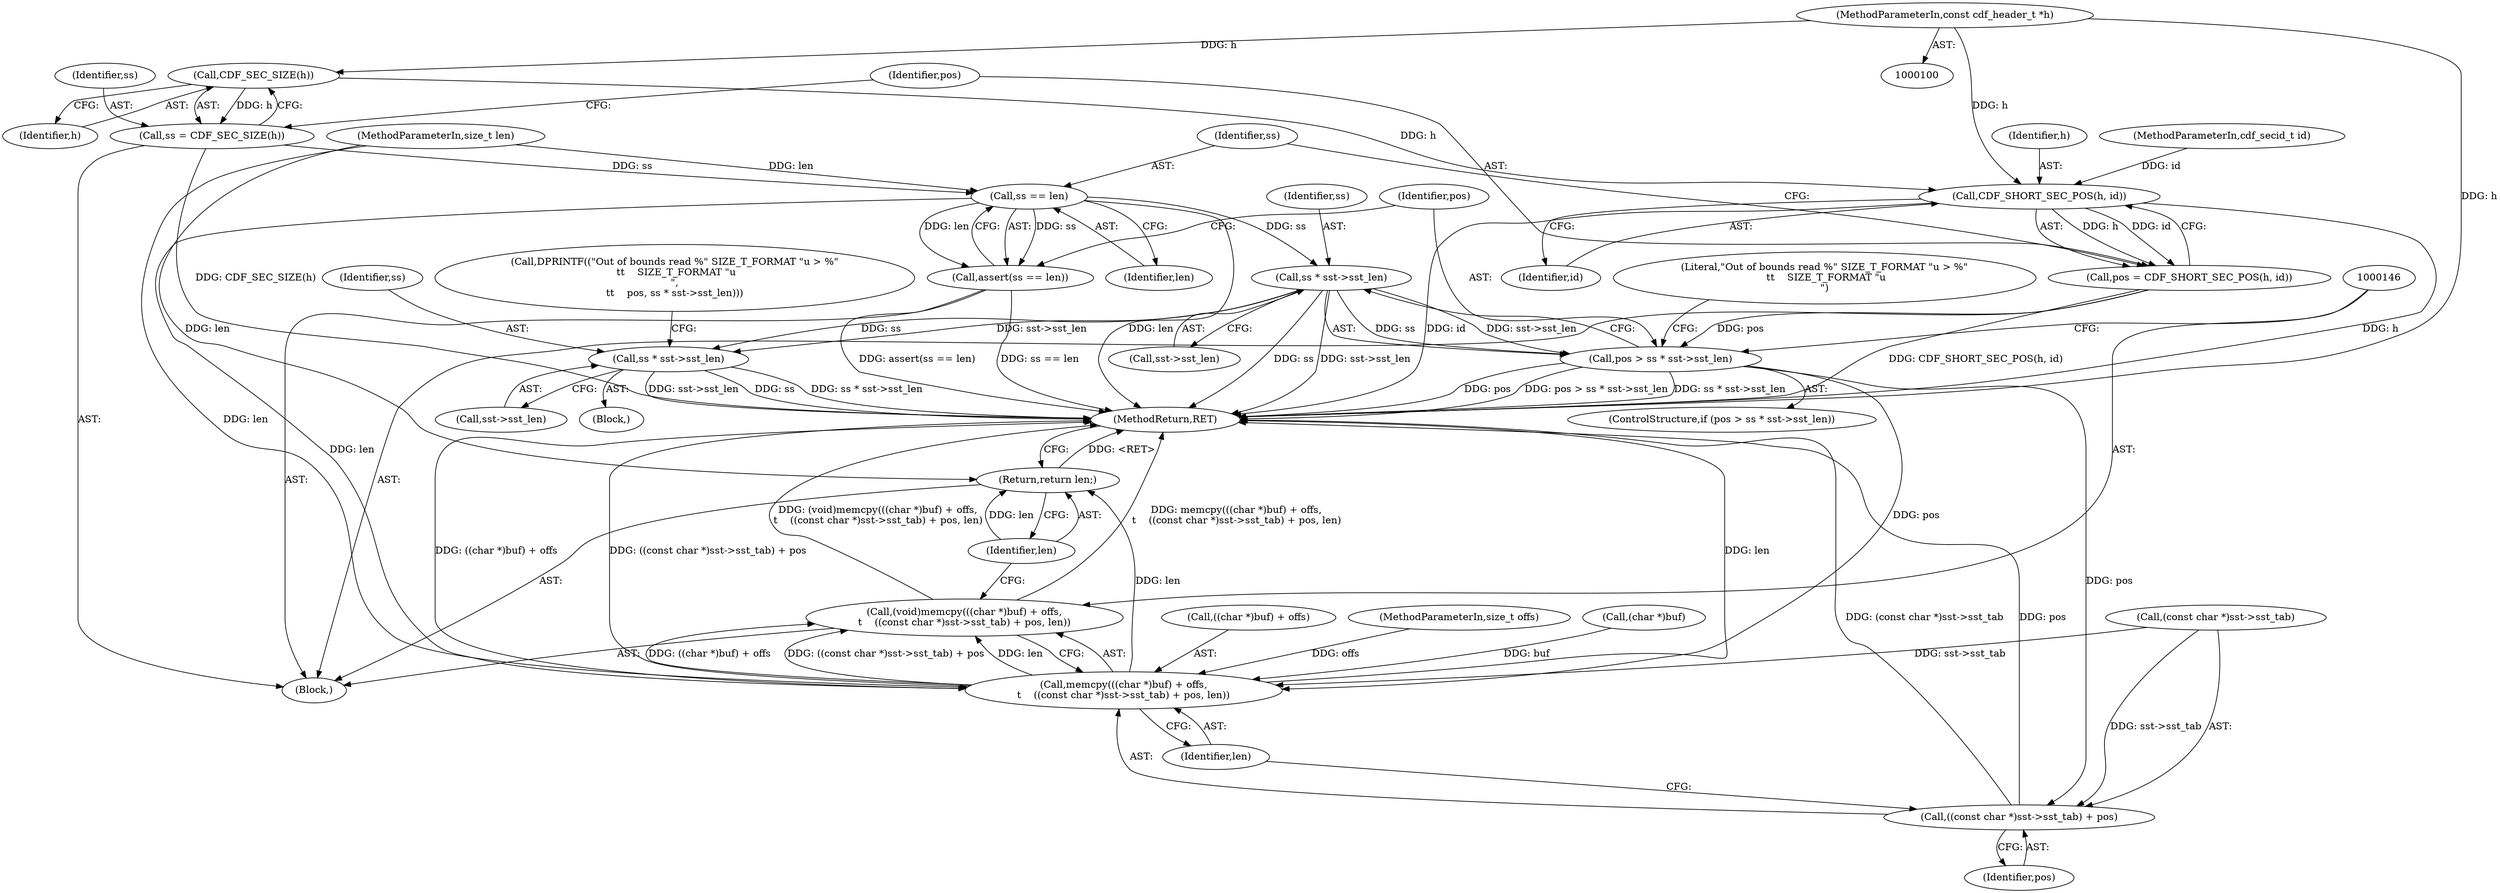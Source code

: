 digraph "1_file_1aec04dbf8a24b8a6ba64c4f74efa0628e36db0b_0@pointer" {
"1000105" [label="(MethodParameterIn,const cdf_header_t *h)"];
"1000111" [label="(Call,CDF_SEC_SIZE(h))"];
"1000109" [label="(Call,ss = CDF_SEC_SIZE(h))"];
"1000120" [label="(Call,ss == len)"];
"1000119" [label="(Call,assert(ss == len))"];
"1000126" [label="(Call,ss * sst->sst_len)"];
"1000124" [label="(Call,pos > ss * sst->sst_len)"];
"1000147" [label="(Call,memcpy(((char *)buf) + offs,\n\t    ((const char *)sst->sst_tab) + pos, len))"];
"1000145" [label="(Call,(void)memcpy(((char *)buf) + offs,\n\t    ((const char *)sst->sst_tab) + pos, len))"];
"1000161" [label="(Return,return len;)"];
"1000153" [label="(Call,((const char *)sst->sst_tab) + pos)"];
"1000137" [label="(Call,ss * sst->sst_len)"];
"1000116" [label="(Call,CDF_SHORT_SEC_POS(h, id))"];
"1000114" [label="(Call,pos = CDF_SHORT_SEC_POS(h, id))"];
"1000104" [label="(MethodParameterIn,size_t len)"];
"1000125" [label="(Identifier,pos)"];
"1000110" [label="(Identifier,ss)"];
"1000154" [label="(Call,(const char *)sst->sst_tab)"];
"1000148" [label="(Call,((char *)buf) + offs)"];
"1000116" [label="(Call,CDF_SHORT_SEC_POS(h, id))"];
"1000117" [label="(Identifier,h)"];
"1000109" [label="(Call,ss = CDF_SEC_SIZE(h))"];
"1000159" [label="(Identifier,pos)"];
"1000161" [label="(Return,return len;)"];
"1000128" [label="(Call,sst->sst_len)"];
"1000147" [label="(Call,memcpy(((char *)buf) + offs,\n\t    ((const char *)sst->sst_tab) + pos, len))"];
"1000139" [label="(Call,sst->sst_len)"];
"1000112" [label="(Identifier,h)"];
"1000138" [label="(Identifier,ss)"];
"1000145" [label="(Call,(void)memcpy(((char *)buf) + offs,\n\t    ((const char *)sst->sst_tab) + pos, len))"];
"1000103" [label="(MethodParameterIn,size_t offs)"];
"1000127" [label="(Identifier,ss)"];
"1000119" [label="(Call,assert(ss == len))"];
"1000121" [label="(Identifier,ss)"];
"1000122" [label="(Identifier,len)"];
"1000114" [label="(Call,pos = CDF_SHORT_SEC_POS(h, id))"];
"1000153" [label="(Call,((const char *)sst->sst_tab) + pos)"];
"1000135" [label="(Block,)"];
"1000132" [label="(Call,DPRINTF((\"Out of bounds read %\" SIZE_T_FORMAT \"u > %\"\n \t\t    SIZE_T_FORMAT \"u\n\",\n\t\t    pos, ss * sst->sst_len)))"];
"1000124" [label="(Call,pos > ss * sst->sst_len)"];
"1000118" [label="(Identifier,id)"];
"1000149" [label="(Call,(char *)buf)"];
"1000163" [label="(MethodReturn,RET)"];
"1000160" [label="(Identifier,len)"];
"1000162" [label="(Identifier,len)"];
"1000107" [label="(Block,)"];
"1000111" [label="(Call,CDF_SEC_SIZE(h))"];
"1000120" [label="(Call,ss == len)"];
"1000123" [label="(ControlStructure,if (pos > ss * sst->sst_len))"];
"1000134" [label="(Literal,\"Out of bounds read %\" SIZE_T_FORMAT \"u > %\"\n \t\t    SIZE_T_FORMAT \"u\n\")"];
"1000137" [label="(Call,ss * sst->sst_len)"];
"1000105" [label="(MethodParameterIn,const cdf_header_t *h)"];
"1000106" [label="(MethodParameterIn,cdf_secid_t id)"];
"1000115" [label="(Identifier,pos)"];
"1000126" [label="(Call,ss * sst->sst_len)"];
"1000105" -> "1000100"  [label="AST: "];
"1000105" -> "1000163"  [label="DDG: h"];
"1000105" -> "1000111"  [label="DDG: h"];
"1000105" -> "1000116"  [label="DDG: h"];
"1000111" -> "1000109"  [label="AST: "];
"1000111" -> "1000112"  [label="CFG: "];
"1000112" -> "1000111"  [label="AST: "];
"1000109" -> "1000111"  [label="CFG: "];
"1000111" -> "1000109"  [label="DDG: h"];
"1000111" -> "1000116"  [label="DDG: h"];
"1000109" -> "1000107"  [label="AST: "];
"1000110" -> "1000109"  [label="AST: "];
"1000115" -> "1000109"  [label="CFG: "];
"1000109" -> "1000163"  [label="DDG: CDF_SEC_SIZE(h)"];
"1000109" -> "1000120"  [label="DDG: ss"];
"1000120" -> "1000119"  [label="AST: "];
"1000120" -> "1000122"  [label="CFG: "];
"1000121" -> "1000120"  [label="AST: "];
"1000122" -> "1000120"  [label="AST: "];
"1000119" -> "1000120"  [label="CFG: "];
"1000120" -> "1000163"  [label="DDG: len"];
"1000120" -> "1000119"  [label="DDG: ss"];
"1000120" -> "1000119"  [label="DDG: len"];
"1000104" -> "1000120"  [label="DDG: len"];
"1000120" -> "1000126"  [label="DDG: ss"];
"1000120" -> "1000147"  [label="DDG: len"];
"1000119" -> "1000107"  [label="AST: "];
"1000125" -> "1000119"  [label="CFG: "];
"1000119" -> "1000163"  [label="DDG: assert(ss == len)"];
"1000119" -> "1000163"  [label="DDG: ss == len"];
"1000126" -> "1000124"  [label="AST: "];
"1000126" -> "1000128"  [label="CFG: "];
"1000127" -> "1000126"  [label="AST: "];
"1000128" -> "1000126"  [label="AST: "];
"1000124" -> "1000126"  [label="CFG: "];
"1000126" -> "1000163"  [label="DDG: ss"];
"1000126" -> "1000163"  [label="DDG: sst->sst_len"];
"1000126" -> "1000124"  [label="DDG: ss"];
"1000126" -> "1000124"  [label="DDG: sst->sst_len"];
"1000126" -> "1000137"  [label="DDG: ss"];
"1000126" -> "1000137"  [label="DDG: sst->sst_len"];
"1000124" -> "1000123"  [label="AST: "];
"1000125" -> "1000124"  [label="AST: "];
"1000134" -> "1000124"  [label="CFG: "];
"1000146" -> "1000124"  [label="CFG: "];
"1000124" -> "1000163"  [label="DDG: ss * sst->sst_len"];
"1000124" -> "1000163"  [label="DDG: pos"];
"1000124" -> "1000163"  [label="DDG: pos > ss * sst->sst_len"];
"1000114" -> "1000124"  [label="DDG: pos"];
"1000124" -> "1000147"  [label="DDG: pos"];
"1000124" -> "1000153"  [label="DDG: pos"];
"1000147" -> "1000145"  [label="AST: "];
"1000147" -> "1000160"  [label="CFG: "];
"1000148" -> "1000147"  [label="AST: "];
"1000153" -> "1000147"  [label="AST: "];
"1000160" -> "1000147"  [label="AST: "];
"1000145" -> "1000147"  [label="CFG: "];
"1000147" -> "1000163"  [label="DDG: len"];
"1000147" -> "1000163"  [label="DDG: ((char *)buf) + offs"];
"1000147" -> "1000163"  [label="DDG: ((const char *)sst->sst_tab) + pos"];
"1000147" -> "1000145"  [label="DDG: ((char *)buf) + offs"];
"1000147" -> "1000145"  [label="DDG: ((const char *)sst->sst_tab) + pos"];
"1000147" -> "1000145"  [label="DDG: len"];
"1000149" -> "1000147"  [label="DDG: buf"];
"1000103" -> "1000147"  [label="DDG: offs"];
"1000154" -> "1000147"  [label="DDG: sst->sst_tab"];
"1000104" -> "1000147"  [label="DDG: len"];
"1000147" -> "1000161"  [label="DDG: len"];
"1000145" -> "1000107"  [label="AST: "];
"1000146" -> "1000145"  [label="AST: "];
"1000162" -> "1000145"  [label="CFG: "];
"1000145" -> "1000163"  [label="DDG: (void)memcpy(((char *)buf) + offs,\n\t    ((const char *)sst->sst_tab) + pos, len)"];
"1000145" -> "1000163"  [label="DDG: memcpy(((char *)buf) + offs,\n\t    ((const char *)sst->sst_tab) + pos, len)"];
"1000161" -> "1000107"  [label="AST: "];
"1000161" -> "1000162"  [label="CFG: "];
"1000162" -> "1000161"  [label="AST: "];
"1000163" -> "1000161"  [label="CFG: "];
"1000161" -> "1000163"  [label="DDG: <RET>"];
"1000162" -> "1000161"  [label="DDG: len"];
"1000104" -> "1000161"  [label="DDG: len"];
"1000153" -> "1000159"  [label="CFG: "];
"1000154" -> "1000153"  [label="AST: "];
"1000159" -> "1000153"  [label="AST: "];
"1000160" -> "1000153"  [label="CFG: "];
"1000153" -> "1000163"  [label="DDG: (const char *)sst->sst_tab"];
"1000153" -> "1000163"  [label="DDG: pos"];
"1000154" -> "1000153"  [label="DDG: sst->sst_tab"];
"1000137" -> "1000135"  [label="AST: "];
"1000137" -> "1000139"  [label="CFG: "];
"1000138" -> "1000137"  [label="AST: "];
"1000139" -> "1000137"  [label="AST: "];
"1000132" -> "1000137"  [label="CFG: "];
"1000137" -> "1000163"  [label="DDG: sst->sst_len"];
"1000137" -> "1000163"  [label="DDG: ss"];
"1000137" -> "1000163"  [label="DDG: ss * sst->sst_len"];
"1000116" -> "1000114"  [label="AST: "];
"1000116" -> "1000118"  [label="CFG: "];
"1000117" -> "1000116"  [label="AST: "];
"1000118" -> "1000116"  [label="AST: "];
"1000114" -> "1000116"  [label="CFG: "];
"1000116" -> "1000163"  [label="DDG: id"];
"1000116" -> "1000163"  [label="DDG: h"];
"1000116" -> "1000114"  [label="DDG: h"];
"1000116" -> "1000114"  [label="DDG: id"];
"1000106" -> "1000116"  [label="DDG: id"];
"1000114" -> "1000107"  [label="AST: "];
"1000115" -> "1000114"  [label="AST: "];
"1000121" -> "1000114"  [label="CFG: "];
"1000114" -> "1000163"  [label="DDG: CDF_SHORT_SEC_POS(h, id)"];
}
